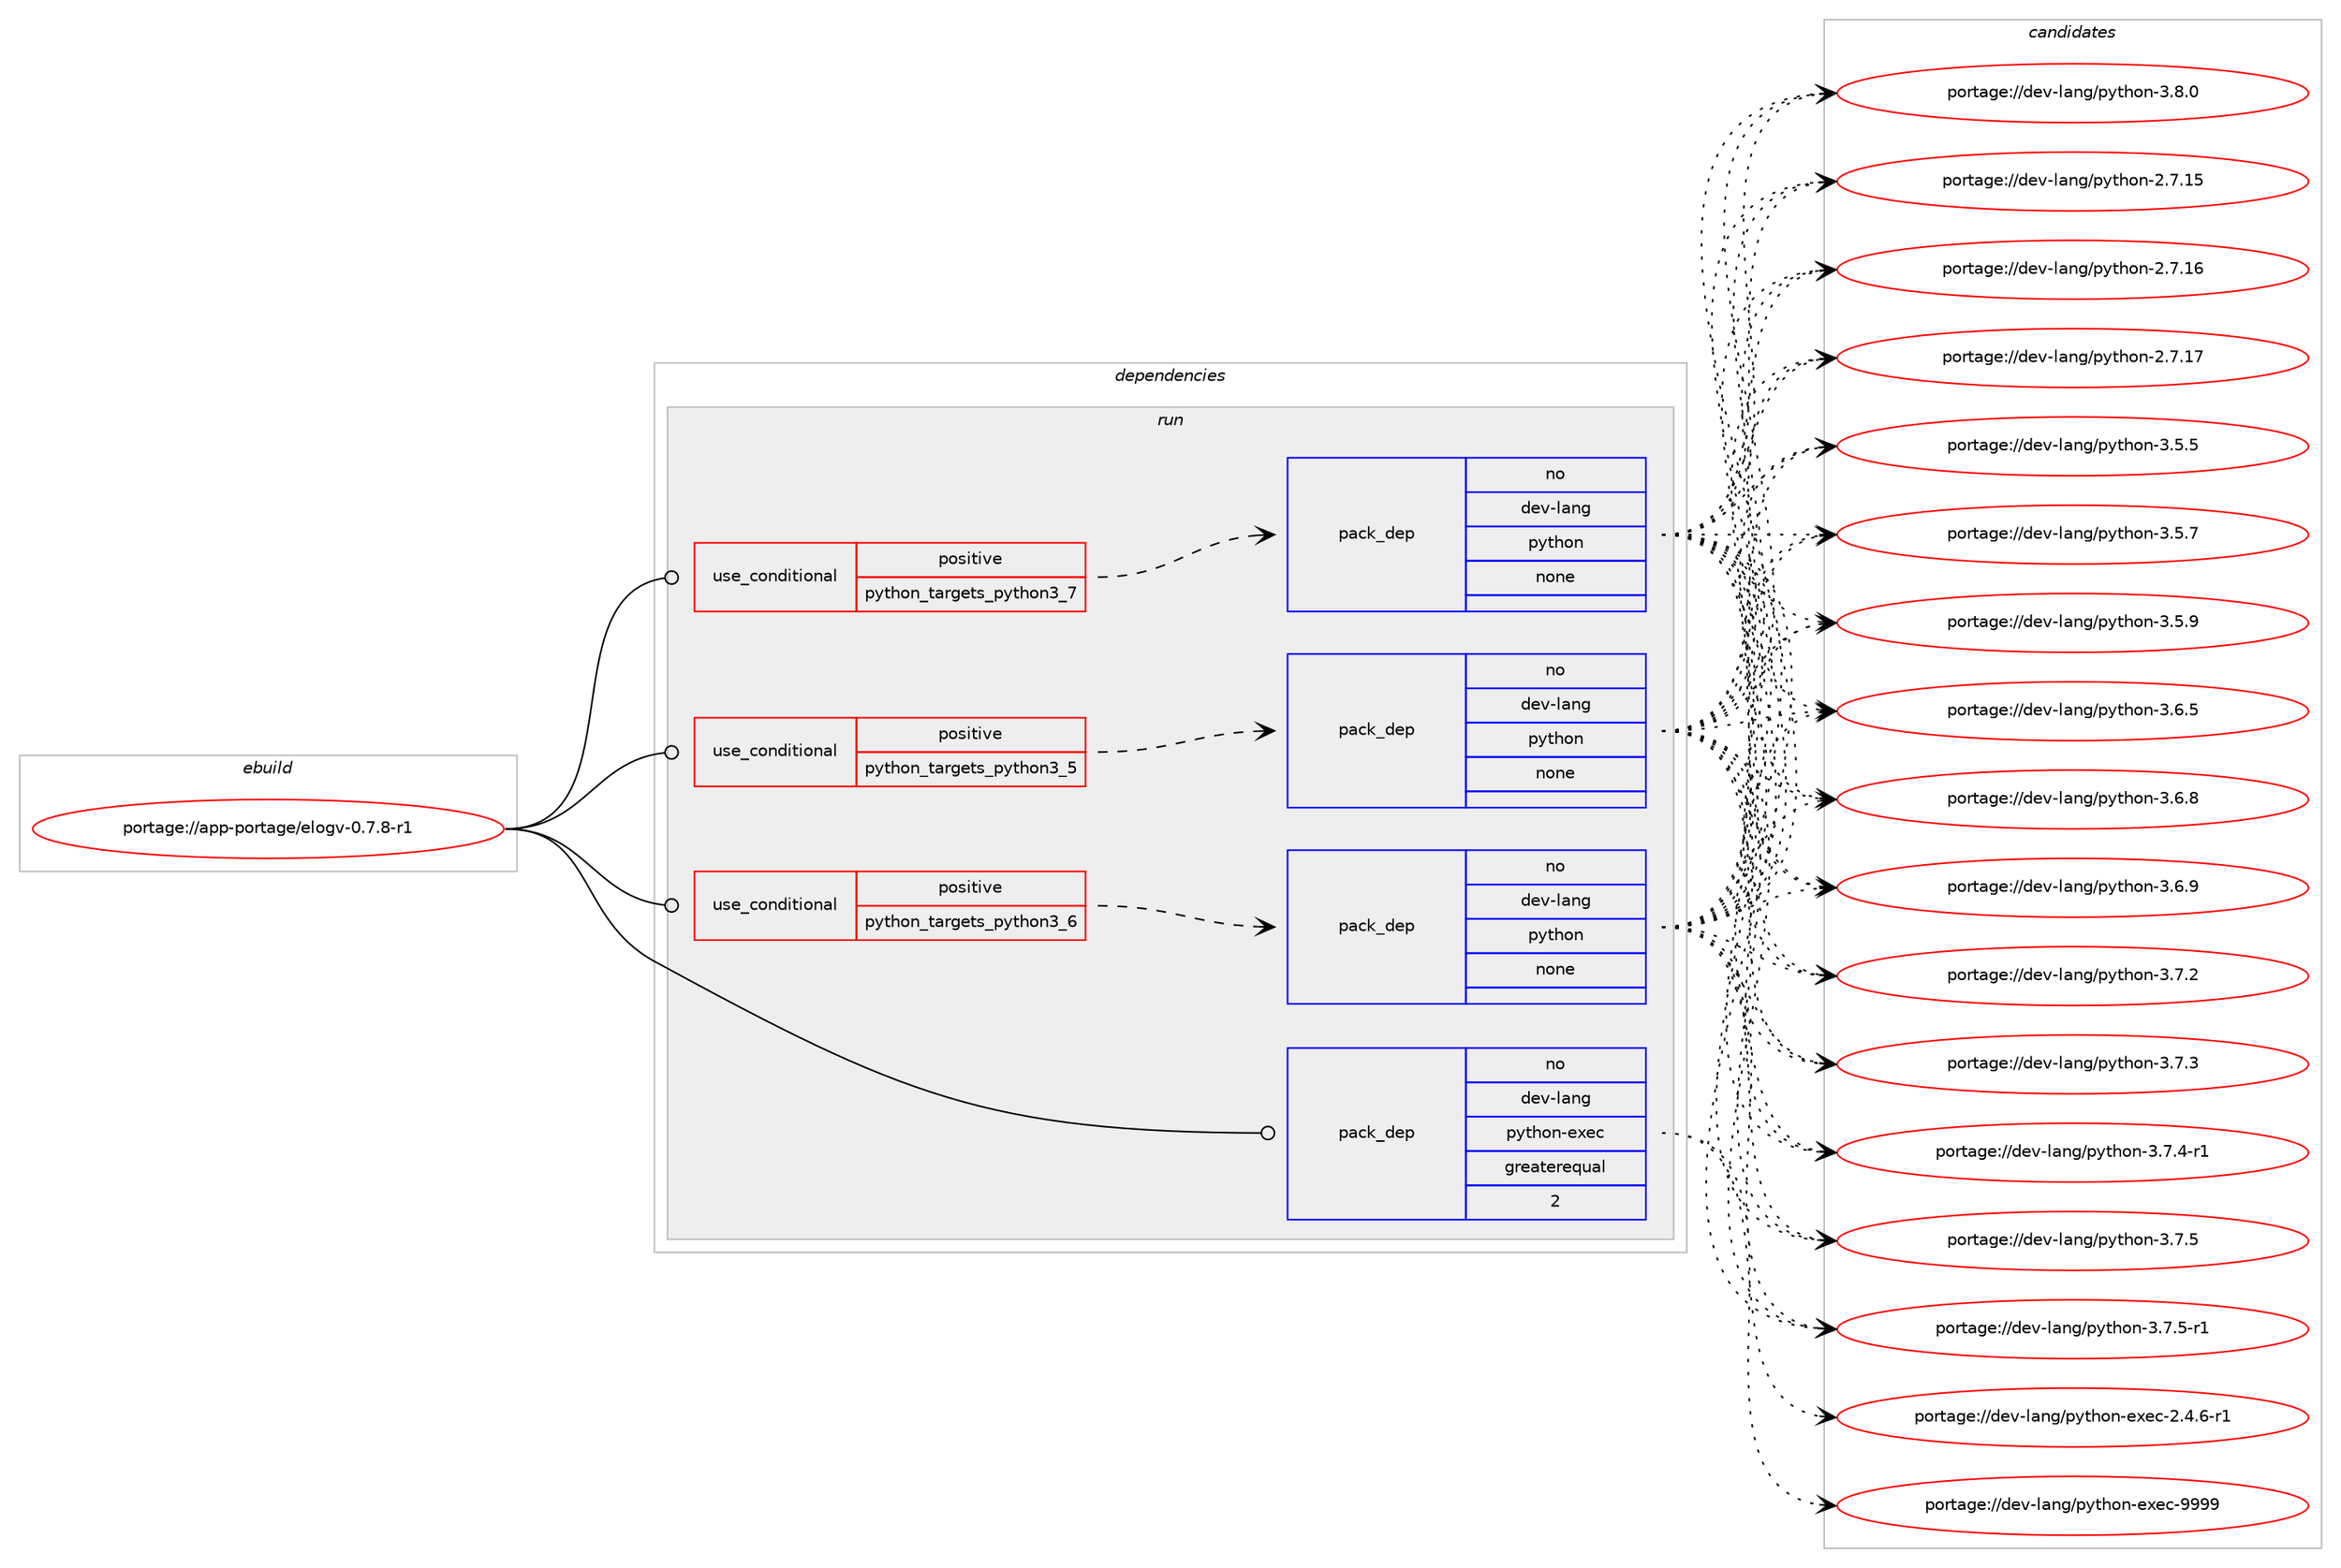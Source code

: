 digraph prolog {

# *************
# Graph options
# *************

newrank=true;
concentrate=true;
compound=true;
graph [rankdir=LR,fontname=Helvetica,fontsize=10,ranksep=1.5];#, ranksep=2.5, nodesep=0.2];
edge  [arrowhead=vee];
node  [fontname=Helvetica,fontsize=10];

# **********
# The ebuild
# **********

subgraph cluster_leftcol {
color=gray;
rank=same;
label=<<i>ebuild</i>>;
id [label="portage://app-portage/elogv-0.7.8-r1", color=red, width=4, href="../app-portage/elogv-0.7.8-r1.svg"];
}

# ****************
# The dependencies
# ****************

subgraph cluster_midcol {
color=gray;
label=<<i>dependencies</i>>;
subgraph cluster_compile {
fillcolor="#eeeeee";
style=filled;
label=<<i>compile</i>>;
}
subgraph cluster_compileandrun {
fillcolor="#eeeeee";
style=filled;
label=<<i>compile and run</i>>;
}
subgraph cluster_run {
fillcolor="#eeeeee";
style=filled;
label=<<i>run</i>>;
subgraph cond9879 {
dependency40573 [label=<<TABLE BORDER="0" CELLBORDER="1" CELLSPACING="0" CELLPADDING="4"><TR><TD ROWSPAN="3" CELLPADDING="10">use_conditional</TD></TR><TR><TD>positive</TD></TR><TR><TD>python_targets_python3_5</TD></TR></TABLE>>, shape=none, color=red];
subgraph pack30013 {
dependency40574 [label=<<TABLE BORDER="0" CELLBORDER="1" CELLSPACING="0" CELLPADDING="4" WIDTH="220"><TR><TD ROWSPAN="6" CELLPADDING="30">pack_dep</TD></TR><TR><TD WIDTH="110">no</TD></TR><TR><TD>dev-lang</TD></TR><TR><TD>python</TD></TR><TR><TD>none</TD></TR><TR><TD></TD></TR></TABLE>>, shape=none, color=blue];
}
dependency40573:e -> dependency40574:w [weight=20,style="dashed",arrowhead="vee"];
}
id:e -> dependency40573:w [weight=20,style="solid",arrowhead="odot"];
subgraph cond9880 {
dependency40575 [label=<<TABLE BORDER="0" CELLBORDER="1" CELLSPACING="0" CELLPADDING="4"><TR><TD ROWSPAN="3" CELLPADDING="10">use_conditional</TD></TR><TR><TD>positive</TD></TR><TR><TD>python_targets_python3_6</TD></TR></TABLE>>, shape=none, color=red];
subgraph pack30014 {
dependency40576 [label=<<TABLE BORDER="0" CELLBORDER="1" CELLSPACING="0" CELLPADDING="4" WIDTH="220"><TR><TD ROWSPAN="6" CELLPADDING="30">pack_dep</TD></TR><TR><TD WIDTH="110">no</TD></TR><TR><TD>dev-lang</TD></TR><TR><TD>python</TD></TR><TR><TD>none</TD></TR><TR><TD></TD></TR></TABLE>>, shape=none, color=blue];
}
dependency40575:e -> dependency40576:w [weight=20,style="dashed",arrowhead="vee"];
}
id:e -> dependency40575:w [weight=20,style="solid",arrowhead="odot"];
subgraph cond9881 {
dependency40577 [label=<<TABLE BORDER="0" CELLBORDER="1" CELLSPACING="0" CELLPADDING="4"><TR><TD ROWSPAN="3" CELLPADDING="10">use_conditional</TD></TR><TR><TD>positive</TD></TR><TR><TD>python_targets_python3_7</TD></TR></TABLE>>, shape=none, color=red];
subgraph pack30015 {
dependency40578 [label=<<TABLE BORDER="0" CELLBORDER="1" CELLSPACING="0" CELLPADDING="4" WIDTH="220"><TR><TD ROWSPAN="6" CELLPADDING="30">pack_dep</TD></TR><TR><TD WIDTH="110">no</TD></TR><TR><TD>dev-lang</TD></TR><TR><TD>python</TD></TR><TR><TD>none</TD></TR><TR><TD></TD></TR></TABLE>>, shape=none, color=blue];
}
dependency40577:e -> dependency40578:w [weight=20,style="dashed",arrowhead="vee"];
}
id:e -> dependency40577:w [weight=20,style="solid",arrowhead="odot"];
subgraph pack30016 {
dependency40579 [label=<<TABLE BORDER="0" CELLBORDER="1" CELLSPACING="0" CELLPADDING="4" WIDTH="220"><TR><TD ROWSPAN="6" CELLPADDING="30">pack_dep</TD></TR><TR><TD WIDTH="110">no</TD></TR><TR><TD>dev-lang</TD></TR><TR><TD>python-exec</TD></TR><TR><TD>greaterequal</TD></TR><TR><TD>2</TD></TR></TABLE>>, shape=none, color=blue];
}
id:e -> dependency40579:w [weight=20,style="solid",arrowhead="odot"];
}
}

# **************
# The candidates
# **************

subgraph cluster_choices {
rank=same;
color=gray;
label=<<i>candidates</i>>;

subgraph choice30013 {
color=black;
nodesep=1;
choiceportage10010111845108971101034711212111610411111045504655464953 [label="portage://dev-lang/python-2.7.15", color=red, width=4,href="../dev-lang/python-2.7.15.svg"];
choiceportage10010111845108971101034711212111610411111045504655464954 [label="portage://dev-lang/python-2.7.16", color=red, width=4,href="../dev-lang/python-2.7.16.svg"];
choiceportage10010111845108971101034711212111610411111045504655464955 [label="portage://dev-lang/python-2.7.17", color=red, width=4,href="../dev-lang/python-2.7.17.svg"];
choiceportage100101118451089711010347112121116104111110455146534653 [label="portage://dev-lang/python-3.5.5", color=red, width=4,href="../dev-lang/python-3.5.5.svg"];
choiceportage100101118451089711010347112121116104111110455146534655 [label="portage://dev-lang/python-3.5.7", color=red, width=4,href="../dev-lang/python-3.5.7.svg"];
choiceportage100101118451089711010347112121116104111110455146534657 [label="portage://dev-lang/python-3.5.9", color=red, width=4,href="../dev-lang/python-3.5.9.svg"];
choiceportage100101118451089711010347112121116104111110455146544653 [label="portage://dev-lang/python-3.6.5", color=red, width=4,href="../dev-lang/python-3.6.5.svg"];
choiceportage100101118451089711010347112121116104111110455146544656 [label="portage://dev-lang/python-3.6.8", color=red, width=4,href="../dev-lang/python-3.6.8.svg"];
choiceportage100101118451089711010347112121116104111110455146544657 [label="portage://dev-lang/python-3.6.9", color=red, width=4,href="../dev-lang/python-3.6.9.svg"];
choiceportage100101118451089711010347112121116104111110455146554650 [label="portage://dev-lang/python-3.7.2", color=red, width=4,href="../dev-lang/python-3.7.2.svg"];
choiceportage100101118451089711010347112121116104111110455146554651 [label="portage://dev-lang/python-3.7.3", color=red, width=4,href="../dev-lang/python-3.7.3.svg"];
choiceportage1001011184510897110103471121211161041111104551465546524511449 [label="portage://dev-lang/python-3.7.4-r1", color=red, width=4,href="../dev-lang/python-3.7.4-r1.svg"];
choiceportage100101118451089711010347112121116104111110455146554653 [label="portage://dev-lang/python-3.7.5", color=red, width=4,href="../dev-lang/python-3.7.5.svg"];
choiceportage1001011184510897110103471121211161041111104551465546534511449 [label="portage://dev-lang/python-3.7.5-r1", color=red, width=4,href="../dev-lang/python-3.7.5-r1.svg"];
choiceportage100101118451089711010347112121116104111110455146564648 [label="portage://dev-lang/python-3.8.0", color=red, width=4,href="../dev-lang/python-3.8.0.svg"];
dependency40574:e -> choiceportage10010111845108971101034711212111610411111045504655464953:w [style=dotted,weight="100"];
dependency40574:e -> choiceportage10010111845108971101034711212111610411111045504655464954:w [style=dotted,weight="100"];
dependency40574:e -> choiceportage10010111845108971101034711212111610411111045504655464955:w [style=dotted,weight="100"];
dependency40574:e -> choiceportage100101118451089711010347112121116104111110455146534653:w [style=dotted,weight="100"];
dependency40574:e -> choiceportage100101118451089711010347112121116104111110455146534655:w [style=dotted,weight="100"];
dependency40574:e -> choiceportage100101118451089711010347112121116104111110455146534657:w [style=dotted,weight="100"];
dependency40574:e -> choiceportage100101118451089711010347112121116104111110455146544653:w [style=dotted,weight="100"];
dependency40574:e -> choiceportage100101118451089711010347112121116104111110455146544656:w [style=dotted,weight="100"];
dependency40574:e -> choiceportage100101118451089711010347112121116104111110455146544657:w [style=dotted,weight="100"];
dependency40574:e -> choiceportage100101118451089711010347112121116104111110455146554650:w [style=dotted,weight="100"];
dependency40574:e -> choiceportage100101118451089711010347112121116104111110455146554651:w [style=dotted,weight="100"];
dependency40574:e -> choiceportage1001011184510897110103471121211161041111104551465546524511449:w [style=dotted,weight="100"];
dependency40574:e -> choiceportage100101118451089711010347112121116104111110455146554653:w [style=dotted,weight="100"];
dependency40574:e -> choiceportage1001011184510897110103471121211161041111104551465546534511449:w [style=dotted,weight="100"];
dependency40574:e -> choiceportage100101118451089711010347112121116104111110455146564648:w [style=dotted,weight="100"];
}
subgraph choice30014 {
color=black;
nodesep=1;
choiceportage10010111845108971101034711212111610411111045504655464953 [label="portage://dev-lang/python-2.7.15", color=red, width=4,href="../dev-lang/python-2.7.15.svg"];
choiceportage10010111845108971101034711212111610411111045504655464954 [label="portage://dev-lang/python-2.7.16", color=red, width=4,href="../dev-lang/python-2.7.16.svg"];
choiceportage10010111845108971101034711212111610411111045504655464955 [label="portage://dev-lang/python-2.7.17", color=red, width=4,href="../dev-lang/python-2.7.17.svg"];
choiceportage100101118451089711010347112121116104111110455146534653 [label="portage://dev-lang/python-3.5.5", color=red, width=4,href="../dev-lang/python-3.5.5.svg"];
choiceportage100101118451089711010347112121116104111110455146534655 [label="portage://dev-lang/python-3.5.7", color=red, width=4,href="../dev-lang/python-3.5.7.svg"];
choiceportage100101118451089711010347112121116104111110455146534657 [label="portage://dev-lang/python-3.5.9", color=red, width=4,href="../dev-lang/python-3.5.9.svg"];
choiceportage100101118451089711010347112121116104111110455146544653 [label="portage://dev-lang/python-3.6.5", color=red, width=4,href="../dev-lang/python-3.6.5.svg"];
choiceportage100101118451089711010347112121116104111110455146544656 [label="portage://dev-lang/python-3.6.8", color=red, width=4,href="../dev-lang/python-3.6.8.svg"];
choiceportage100101118451089711010347112121116104111110455146544657 [label="portage://dev-lang/python-3.6.9", color=red, width=4,href="../dev-lang/python-3.6.9.svg"];
choiceportage100101118451089711010347112121116104111110455146554650 [label="portage://dev-lang/python-3.7.2", color=red, width=4,href="../dev-lang/python-3.7.2.svg"];
choiceportage100101118451089711010347112121116104111110455146554651 [label="portage://dev-lang/python-3.7.3", color=red, width=4,href="../dev-lang/python-3.7.3.svg"];
choiceportage1001011184510897110103471121211161041111104551465546524511449 [label="portage://dev-lang/python-3.7.4-r1", color=red, width=4,href="../dev-lang/python-3.7.4-r1.svg"];
choiceportage100101118451089711010347112121116104111110455146554653 [label="portage://dev-lang/python-3.7.5", color=red, width=4,href="../dev-lang/python-3.7.5.svg"];
choiceportage1001011184510897110103471121211161041111104551465546534511449 [label="portage://dev-lang/python-3.7.5-r1", color=red, width=4,href="../dev-lang/python-3.7.5-r1.svg"];
choiceportage100101118451089711010347112121116104111110455146564648 [label="portage://dev-lang/python-3.8.0", color=red, width=4,href="../dev-lang/python-3.8.0.svg"];
dependency40576:e -> choiceportage10010111845108971101034711212111610411111045504655464953:w [style=dotted,weight="100"];
dependency40576:e -> choiceportage10010111845108971101034711212111610411111045504655464954:w [style=dotted,weight="100"];
dependency40576:e -> choiceportage10010111845108971101034711212111610411111045504655464955:w [style=dotted,weight="100"];
dependency40576:e -> choiceportage100101118451089711010347112121116104111110455146534653:w [style=dotted,weight="100"];
dependency40576:e -> choiceportage100101118451089711010347112121116104111110455146534655:w [style=dotted,weight="100"];
dependency40576:e -> choiceportage100101118451089711010347112121116104111110455146534657:w [style=dotted,weight="100"];
dependency40576:e -> choiceportage100101118451089711010347112121116104111110455146544653:w [style=dotted,weight="100"];
dependency40576:e -> choiceportage100101118451089711010347112121116104111110455146544656:w [style=dotted,weight="100"];
dependency40576:e -> choiceportage100101118451089711010347112121116104111110455146544657:w [style=dotted,weight="100"];
dependency40576:e -> choiceportage100101118451089711010347112121116104111110455146554650:w [style=dotted,weight="100"];
dependency40576:e -> choiceportage100101118451089711010347112121116104111110455146554651:w [style=dotted,weight="100"];
dependency40576:e -> choiceportage1001011184510897110103471121211161041111104551465546524511449:w [style=dotted,weight="100"];
dependency40576:e -> choiceportage100101118451089711010347112121116104111110455146554653:w [style=dotted,weight="100"];
dependency40576:e -> choiceportage1001011184510897110103471121211161041111104551465546534511449:w [style=dotted,weight="100"];
dependency40576:e -> choiceportage100101118451089711010347112121116104111110455146564648:w [style=dotted,weight="100"];
}
subgraph choice30015 {
color=black;
nodesep=1;
choiceportage10010111845108971101034711212111610411111045504655464953 [label="portage://dev-lang/python-2.7.15", color=red, width=4,href="../dev-lang/python-2.7.15.svg"];
choiceportage10010111845108971101034711212111610411111045504655464954 [label="portage://dev-lang/python-2.7.16", color=red, width=4,href="../dev-lang/python-2.7.16.svg"];
choiceportage10010111845108971101034711212111610411111045504655464955 [label="portage://dev-lang/python-2.7.17", color=red, width=4,href="../dev-lang/python-2.7.17.svg"];
choiceportage100101118451089711010347112121116104111110455146534653 [label="portage://dev-lang/python-3.5.5", color=red, width=4,href="../dev-lang/python-3.5.5.svg"];
choiceportage100101118451089711010347112121116104111110455146534655 [label="portage://dev-lang/python-3.5.7", color=red, width=4,href="../dev-lang/python-3.5.7.svg"];
choiceportage100101118451089711010347112121116104111110455146534657 [label="portage://dev-lang/python-3.5.9", color=red, width=4,href="../dev-lang/python-3.5.9.svg"];
choiceportage100101118451089711010347112121116104111110455146544653 [label="portage://dev-lang/python-3.6.5", color=red, width=4,href="../dev-lang/python-3.6.5.svg"];
choiceportage100101118451089711010347112121116104111110455146544656 [label="portage://dev-lang/python-3.6.8", color=red, width=4,href="../dev-lang/python-3.6.8.svg"];
choiceportage100101118451089711010347112121116104111110455146544657 [label="portage://dev-lang/python-3.6.9", color=red, width=4,href="../dev-lang/python-3.6.9.svg"];
choiceportage100101118451089711010347112121116104111110455146554650 [label="portage://dev-lang/python-3.7.2", color=red, width=4,href="../dev-lang/python-3.7.2.svg"];
choiceportage100101118451089711010347112121116104111110455146554651 [label="portage://dev-lang/python-3.7.3", color=red, width=4,href="../dev-lang/python-3.7.3.svg"];
choiceportage1001011184510897110103471121211161041111104551465546524511449 [label="portage://dev-lang/python-3.7.4-r1", color=red, width=4,href="../dev-lang/python-3.7.4-r1.svg"];
choiceportage100101118451089711010347112121116104111110455146554653 [label="portage://dev-lang/python-3.7.5", color=red, width=4,href="../dev-lang/python-3.7.5.svg"];
choiceportage1001011184510897110103471121211161041111104551465546534511449 [label="portage://dev-lang/python-3.7.5-r1", color=red, width=4,href="../dev-lang/python-3.7.5-r1.svg"];
choiceportage100101118451089711010347112121116104111110455146564648 [label="portage://dev-lang/python-3.8.0", color=red, width=4,href="../dev-lang/python-3.8.0.svg"];
dependency40578:e -> choiceportage10010111845108971101034711212111610411111045504655464953:w [style=dotted,weight="100"];
dependency40578:e -> choiceportage10010111845108971101034711212111610411111045504655464954:w [style=dotted,weight="100"];
dependency40578:e -> choiceportage10010111845108971101034711212111610411111045504655464955:w [style=dotted,weight="100"];
dependency40578:e -> choiceportage100101118451089711010347112121116104111110455146534653:w [style=dotted,weight="100"];
dependency40578:e -> choiceportage100101118451089711010347112121116104111110455146534655:w [style=dotted,weight="100"];
dependency40578:e -> choiceportage100101118451089711010347112121116104111110455146534657:w [style=dotted,weight="100"];
dependency40578:e -> choiceportage100101118451089711010347112121116104111110455146544653:w [style=dotted,weight="100"];
dependency40578:e -> choiceportage100101118451089711010347112121116104111110455146544656:w [style=dotted,weight="100"];
dependency40578:e -> choiceportage100101118451089711010347112121116104111110455146544657:w [style=dotted,weight="100"];
dependency40578:e -> choiceportage100101118451089711010347112121116104111110455146554650:w [style=dotted,weight="100"];
dependency40578:e -> choiceportage100101118451089711010347112121116104111110455146554651:w [style=dotted,weight="100"];
dependency40578:e -> choiceportage1001011184510897110103471121211161041111104551465546524511449:w [style=dotted,weight="100"];
dependency40578:e -> choiceportage100101118451089711010347112121116104111110455146554653:w [style=dotted,weight="100"];
dependency40578:e -> choiceportage1001011184510897110103471121211161041111104551465546534511449:w [style=dotted,weight="100"];
dependency40578:e -> choiceportage100101118451089711010347112121116104111110455146564648:w [style=dotted,weight="100"];
}
subgraph choice30016 {
color=black;
nodesep=1;
choiceportage10010111845108971101034711212111610411111045101120101994550465246544511449 [label="portage://dev-lang/python-exec-2.4.6-r1", color=red, width=4,href="../dev-lang/python-exec-2.4.6-r1.svg"];
choiceportage10010111845108971101034711212111610411111045101120101994557575757 [label="portage://dev-lang/python-exec-9999", color=red, width=4,href="../dev-lang/python-exec-9999.svg"];
dependency40579:e -> choiceportage10010111845108971101034711212111610411111045101120101994550465246544511449:w [style=dotted,weight="100"];
dependency40579:e -> choiceportage10010111845108971101034711212111610411111045101120101994557575757:w [style=dotted,weight="100"];
}
}

}
